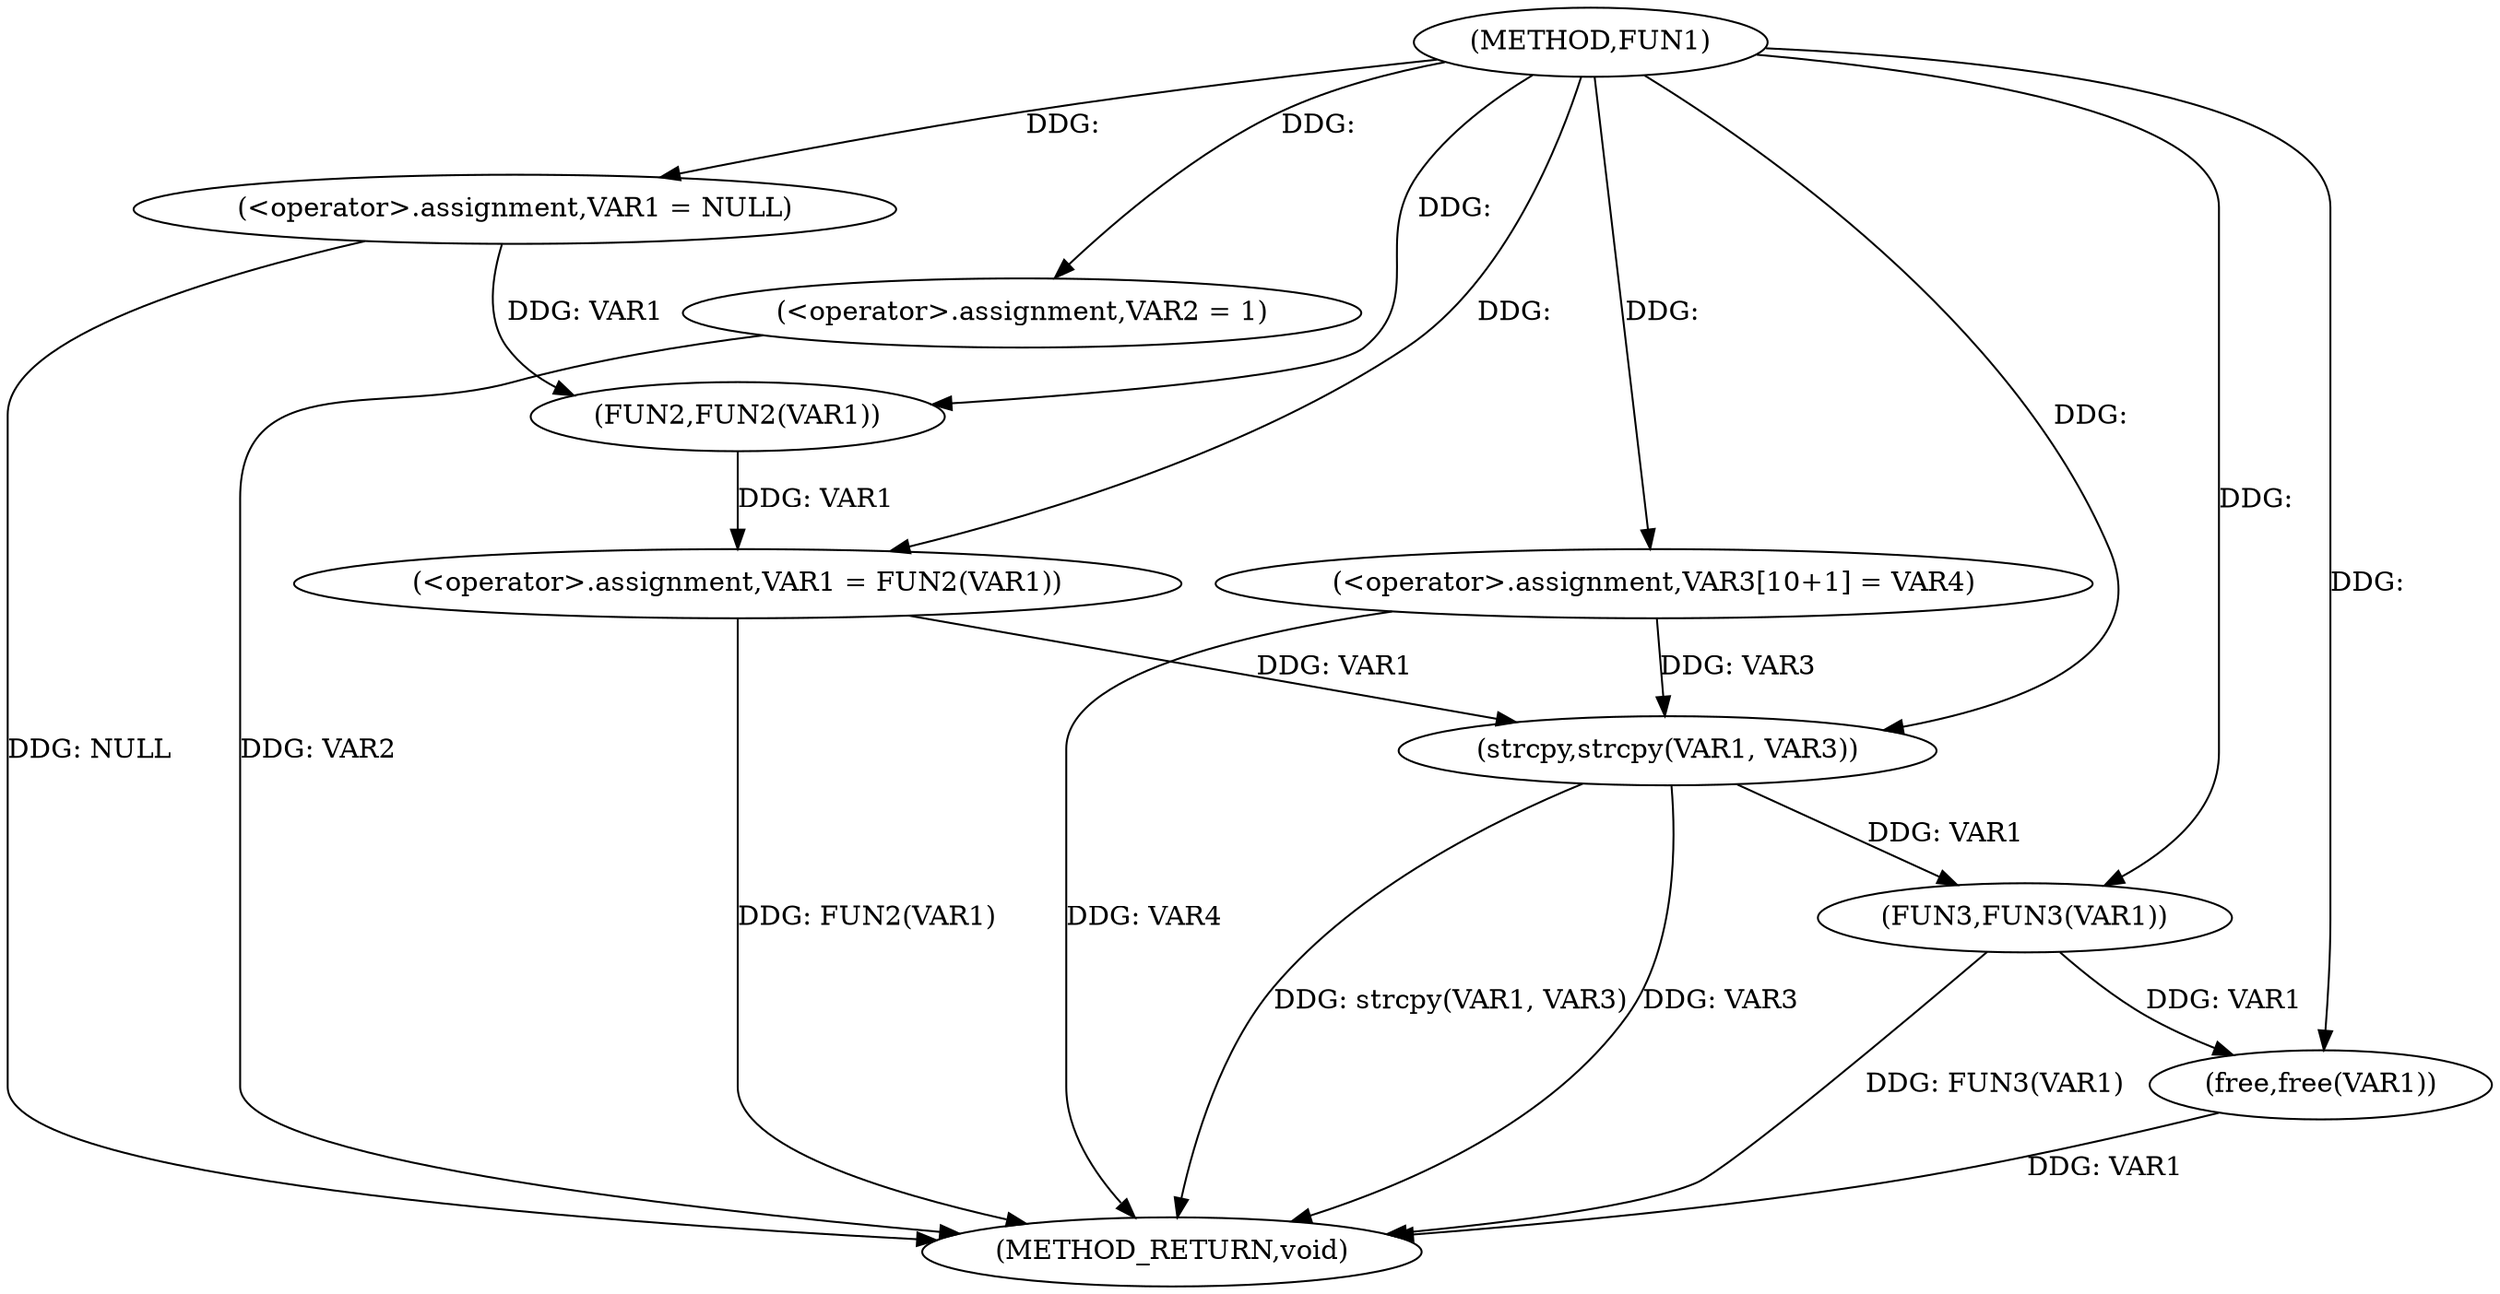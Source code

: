 digraph FUN1 {  
"1000100" [label = "(METHOD,FUN1)" ]
"1000125" [label = "(METHOD_RETURN,void)" ]
"1000103" [label = "(<operator>.assignment,VAR1 = NULL)" ]
"1000106" [label = "(<operator>.assignment,VAR2 = 1)" ]
"1000109" [label = "(<operator>.assignment,VAR1 = FUN2(VAR1))" ]
"1000111" [label = "(FUN2,FUN2(VAR1))" ]
"1000115" [label = "(<operator>.assignment,VAR3[10+1] = VAR4)" ]
"1000118" [label = "(strcpy,strcpy(VAR1, VAR3))" ]
"1000121" [label = "(FUN3,FUN3(VAR1))" ]
"1000123" [label = "(free,free(VAR1))" ]
  "1000115" -> "1000125"  [ label = "DDG: VAR4"] 
  "1000106" -> "1000125"  [ label = "DDG: VAR2"] 
  "1000103" -> "1000125"  [ label = "DDG: NULL"] 
  "1000118" -> "1000125"  [ label = "DDG: strcpy(VAR1, VAR3)"] 
  "1000118" -> "1000125"  [ label = "DDG: VAR3"] 
  "1000109" -> "1000125"  [ label = "DDG: FUN2(VAR1)"] 
  "1000123" -> "1000125"  [ label = "DDG: VAR1"] 
  "1000121" -> "1000125"  [ label = "DDG: FUN3(VAR1)"] 
  "1000100" -> "1000103"  [ label = "DDG: "] 
  "1000100" -> "1000106"  [ label = "DDG: "] 
  "1000111" -> "1000109"  [ label = "DDG: VAR1"] 
  "1000100" -> "1000109"  [ label = "DDG: "] 
  "1000103" -> "1000111"  [ label = "DDG: VAR1"] 
  "1000100" -> "1000111"  [ label = "DDG: "] 
  "1000100" -> "1000115"  [ label = "DDG: "] 
  "1000109" -> "1000118"  [ label = "DDG: VAR1"] 
  "1000100" -> "1000118"  [ label = "DDG: "] 
  "1000115" -> "1000118"  [ label = "DDG: VAR3"] 
  "1000118" -> "1000121"  [ label = "DDG: VAR1"] 
  "1000100" -> "1000121"  [ label = "DDG: "] 
  "1000121" -> "1000123"  [ label = "DDG: VAR1"] 
  "1000100" -> "1000123"  [ label = "DDG: "] 
}

